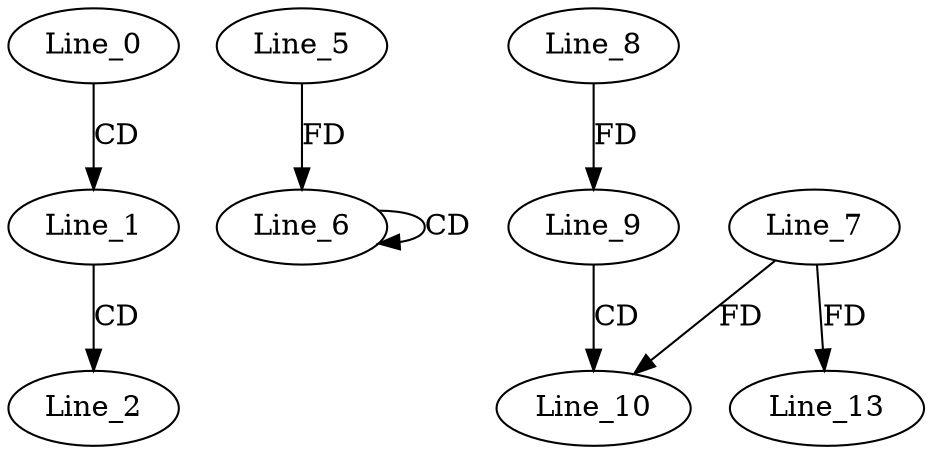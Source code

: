 digraph G {
  Line_0;
  Line_1;
  Line_2;
  Line_6;
  Line_6;
  Line_5;
  Line_6;
  Line_8;
  Line_9;
  Line_10;
  Line_7;
  Line_13;
  Line_0 -> Line_1 [ label="CD" ];
  Line_1 -> Line_2 [ label="CD" ];
  Line_6 -> Line_6 [ label="CD" ];
  Line_5 -> Line_6 [ label="FD" ];
  Line_8 -> Line_9 [ label="FD" ];
  Line_9 -> Line_10 [ label="CD" ];
  Line_7 -> Line_10 [ label="FD" ];
  Line_7 -> Line_13 [ label="FD" ];
}
